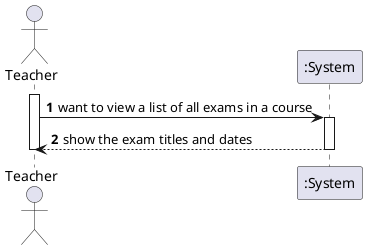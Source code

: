 @startuml
autonumber
actor "Teacher" as T
participant ":System" as SYS


activate T
T ->SYS : want to view a list of all exams in a course
activate SYS
SYS --> T : show the exam titles and dates
deactivate SYS
deactivate T

@enduml